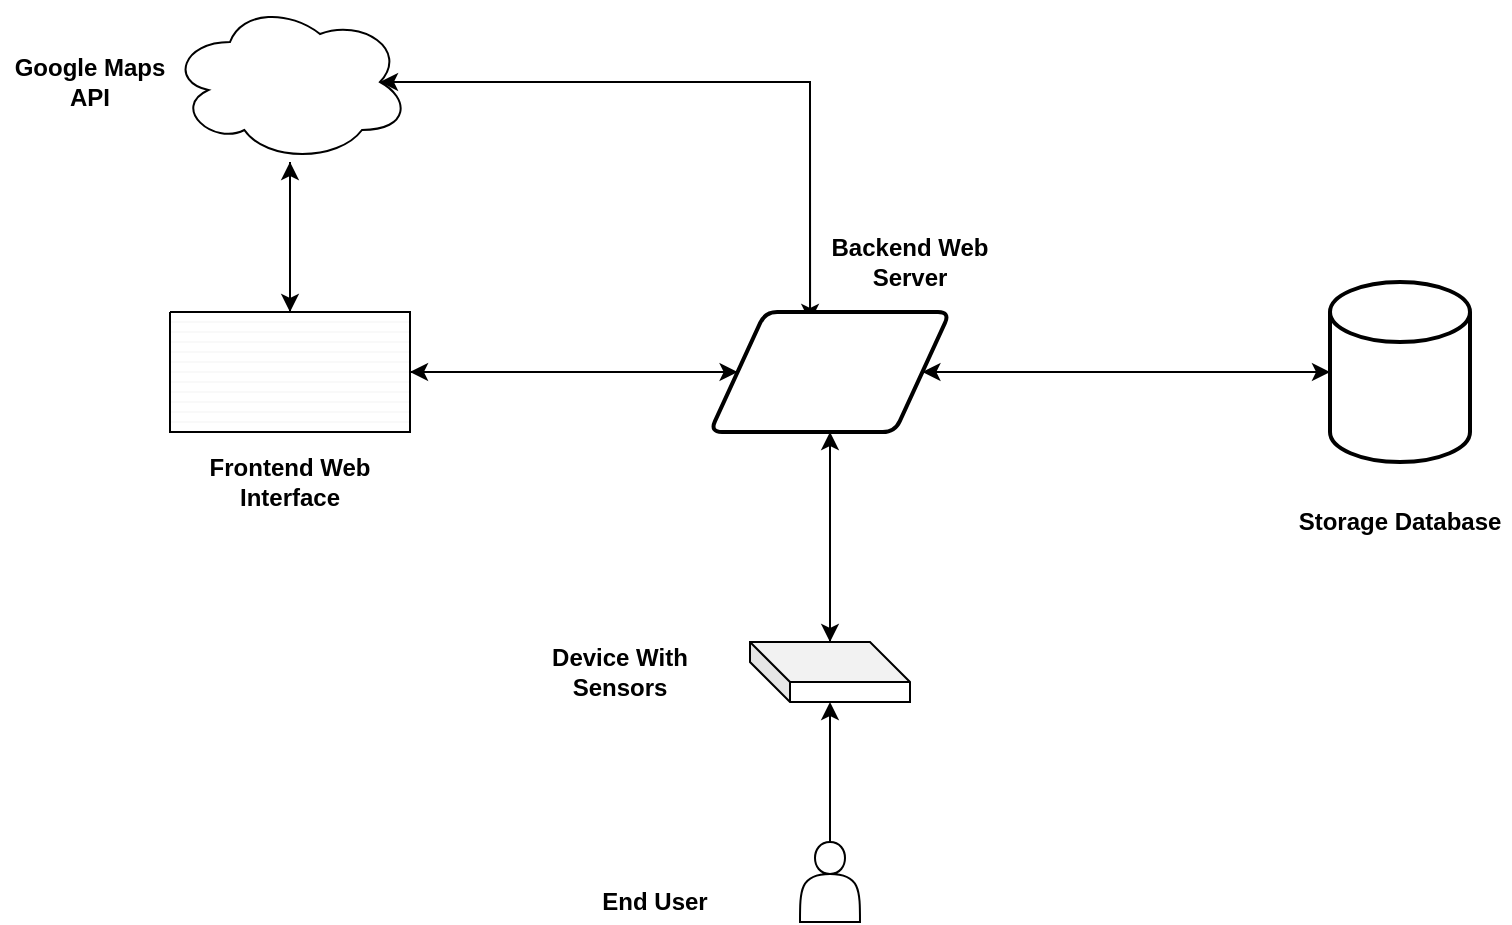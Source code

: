 <mxfile version="13.9.5" type="device" pages="2"><diagram id="xE1uJa_8n3ZGUkiEOGYP" name="Page-1"><mxGraphModel dx="600" dy="342" grid="1" gridSize="10" guides="1" tooltips="1" connect="1" arrows="1" fold="1" page="1" pageScale="1" pageWidth="850" pageHeight="1100" math="0" shadow="0"><root><mxCell id="0"/><mxCell id="1" parent="0"/><mxCell id="Gdsw4Mr_4lEXjuwx4ffg-9" style="edgeStyle=orthogonalEdgeStyle;rounded=0;orthogonalLoop=1;jettySize=auto;html=1;entryX=1;entryY=0.5;entryDx=0;entryDy=0;" edge="1" parent="1" source="Gdsw4Mr_4lEXjuwx4ffg-1" target="Gdsw4Mr_4lEXjuwx4ffg-4"><mxGeometry relative="1" as="geometry"/></mxCell><mxCell id="Gdsw4Mr_4lEXjuwx4ffg-1" value="" style="strokeWidth=2;html=1;shape=mxgraph.flowchart.database;whiteSpace=wrap;" vertex="1" parent="1"><mxGeometry x="680" y="300" width="70" height="90" as="geometry"/></mxCell><mxCell id="Gdsw4Mr_4lEXjuwx4ffg-12" style="edgeStyle=orthogonalEdgeStyle;rounded=0;orthogonalLoop=1;jettySize=auto;html=1;entryX=0.5;entryY=0;entryDx=0;entryDy=0;entryPerimeter=0;" edge="1" parent="1" source="Gdsw4Mr_4lEXjuwx4ffg-2" target="Gdsw4Mr_4lEXjuwx4ffg-3"><mxGeometry relative="1" as="geometry"/></mxCell><mxCell id="Gdsw4Mr_4lEXjuwx4ffg-16" style="edgeStyle=orthogonalEdgeStyle;rounded=0;orthogonalLoop=1;jettySize=auto;html=1;entryX=0.417;entryY=0.083;entryDx=0;entryDy=0;entryPerimeter=0;" edge="1" parent="1" source="Gdsw4Mr_4lEXjuwx4ffg-2" target="Gdsw4Mr_4lEXjuwx4ffg-4"><mxGeometry relative="1" as="geometry"/></mxCell><mxCell id="Gdsw4Mr_4lEXjuwx4ffg-2" value="" style="ellipse;shape=cloud;whiteSpace=wrap;html=1;" vertex="1" parent="1"><mxGeometry x="100" y="160" width="120" height="80" as="geometry"/></mxCell><mxCell id="Gdsw4Mr_4lEXjuwx4ffg-7" style="edgeStyle=orthogonalEdgeStyle;rounded=0;orthogonalLoop=1;jettySize=auto;html=1;" edge="1" parent="1" source="Gdsw4Mr_4lEXjuwx4ffg-3" target="Gdsw4Mr_4lEXjuwx4ffg-4"><mxGeometry relative="1" as="geometry"/></mxCell><mxCell id="Gdsw4Mr_4lEXjuwx4ffg-11" style="edgeStyle=orthogonalEdgeStyle;rounded=0;orthogonalLoop=1;jettySize=auto;html=1;entryX=0.5;entryY=1;entryDx=0;entryDy=0;entryPerimeter=0;" edge="1" parent="1" source="Gdsw4Mr_4lEXjuwx4ffg-3" target="Gdsw4Mr_4lEXjuwx4ffg-2"><mxGeometry relative="1" as="geometry"/></mxCell><mxCell id="Gdsw4Mr_4lEXjuwx4ffg-3" value="" style="verticalLabelPosition=bottom;verticalAlign=top;html=1;shape=mxgraph.basic.patternFillRect;fillStyle=hor;step=5;fillStrokeWidth=0.2;fillStrokeColor=#dddddd;" vertex="1" parent="1"><mxGeometry x="100" y="315" width="120" height="60" as="geometry"/></mxCell><mxCell id="Gdsw4Mr_4lEXjuwx4ffg-8" style="edgeStyle=orthogonalEdgeStyle;rounded=0;orthogonalLoop=1;jettySize=auto;html=1;exitX=1;exitY=0.5;exitDx=0;exitDy=0;entryX=0;entryY=0.5;entryDx=0;entryDy=0;entryPerimeter=0;" edge="1" parent="1" source="Gdsw4Mr_4lEXjuwx4ffg-4" target="Gdsw4Mr_4lEXjuwx4ffg-1"><mxGeometry relative="1" as="geometry"/></mxCell><mxCell id="Gdsw4Mr_4lEXjuwx4ffg-10" style="edgeStyle=orthogonalEdgeStyle;rounded=0;orthogonalLoop=1;jettySize=auto;html=1;entryX=1;entryY=0.5;entryDx=0;entryDy=0;entryPerimeter=0;" edge="1" parent="1" source="Gdsw4Mr_4lEXjuwx4ffg-4" target="Gdsw4Mr_4lEXjuwx4ffg-3"><mxGeometry relative="1" as="geometry"/></mxCell><mxCell id="Gdsw4Mr_4lEXjuwx4ffg-14" style="edgeStyle=orthogonalEdgeStyle;rounded=0;orthogonalLoop=1;jettySize=auto;html=1;entryX=0.875;entryY=0.5;entryDx=0;entryDy=0;entryPerimeter=0;" edge="1" parent="1" source="Gdsw4Mr_4lEXjuwx4ffg-4" target="Gdsw4Mr_4lEXjuwx4ffg-2"><mxGeometry relative="1" as="geometry"><mxPoint x="250" y="200" as="targetPoint"/><Array as="points"><mxPoint x="420" y="200"/></Array></mxGeometry></mxCell><mxCell id="Gdsw4Mr_4lEXjuwx4ffg-21" style="edgeStyle=orthogonalEdgeStyle;rounded=0;orthogonalLoop=1;jettySize=auto;html=1;" edge="1" parent="1" source="Gdsw4Mr_4lEXjuwx4ffg-4" target="Gdsw4Mr_4lEXjuwx4ffg-6"><mxGeometry relative="1" as="geometry"/></mxCell><mxCell id="Gdsw4Mr_4lEXjuwx4ffg-4" value="" style="shape=parallelogram;html=1;strokeWidth=2;perimeter=parallelogramPerimeter;whiteSpace=wrap;rounded=1;arcSize=12;size=0.23;" vertex="1" parent="1"><mxGeometry x="370" y="315" width="120" height="60" as="geometry"/></mxCell><mxCell id="Gdsw4Mr_4lEXjuwx4ffg-19" style="edgeStyle=orthogonalEdgeStyle;rounded=0;orthogonalLoop=1;jettySize=auto;html=1;" edge="1" parent="1" source="Gdsw4Mr_4lEXjuwx4ffg-5" target="Gdsw4Mr_4lEXjuwx4ffg-6"><mxGeometry relative="1" as="geometry"/></mxCell><mxCell id="Gdsw4Mr_4lEXjuwx4ffg-5" value="" style="shape=actor;whiteSpace=wrap;html=1;" vertex="1" parent="1"><mxGeometry x="415" y="580" width="30" height="40" as="geometry"/></mxCell><mxCell id="Gdsw4Mr_4lEXjuwx4ffg-17" style="edgeStyle=orthogonalEdgeStyle;rounded=0;orthogonalLoop=1;jettySize=auto;html=1;entryX=0.5;entryY=1;entryDx=0;entryDy=0;" edge="1" parent="1" source="Gdsw4Mr_4lEXjuwx4ffg-6" target="Gdsw4Mr_4lEXjuwx4ffg-4"><mxGeometry relative="1" as="geometry"/></mxCell><mxCell id="Gdsw4Mr_4lEXjuwx4ffg-6" value="" style="shape=cube;whiteSpace=wrap;html=1;boundedLbl=1;backgroundOutline=1;darkOpacity=0.05;darkOpacity2=0.1;" vertex="1" parent="1"><mxGeometry x="390" y="480" width="80" height="30" as="geometry"/></mxCell><mxCell id="Gdsw4Mr_4lEXjuwx4ffg-22" value="&lt;b&gt;Frontend Web Interface&lt;/b&gt;" style="text;html=1;strokeColor=none;fillColor=none;align=center;verticalAlign=middle;whiteSpace=wrap;rounded=0;" vertex="1" parent="1"><mxGeometry x="105" y="390" width="110" height="20" as="geometry"/></mxCell><mxCell id="Gdsw4Mr_4lEXjuwx4ffg-23" value="&lt;b&gt;Google Maps API&lt;/b&gt;" style="text;html=1;strokeColor=none;fillColor=none;align=center;verticalAlign=middle;whiteSpace=wrap;rounded=0;" vertex="1" parent="1"><mxGeometry x="15" y="190" width="90" height="20" as="geometry"/></mxCell><mxCell id="Gdsw4Mr_4lEXjuwx4ffg-24" value="&lt;b&gt;Backend Web Server&lt;/b&gt;" style="text;html=1;strokeColor=none;fillColor=none;align=center;verticalAlign=middle;whiteSpace=wrap;rounded=0;" vertex="1" parent="1"><mxGeometry x="420" y="280" width="100" height="20" as="geometry"/></mxCell><mxCell id="Gdsw4Mr_4lEXjuwx4ffg-25" value="&lt;b&gt;Storage Database&lt;/b&gt;" style="text;html=1;strokeColor=none;fillColor=none;align=center;verticalAlign=middle;whiteSpace=wrap;rounded=0;" vertex="1" parent="1"><mxGeometry x="660" y="410" width="110" height="20" as="geometry"/></mxCell><mxCell id="Gdsw4Mr_4lEXjuwx4ffg-26" value="&lt;b&gt;Device With Sensors&lt;/b&gt;" style="text;html=1;strokeColor=none;fillColor=none;align=center;verticalAlign=middle;whiteSpace=wrap;rounded=0;" vertex="1" parent="1"><mxGeometry x="280" y="485" width="90" height="20" as="geometry"/></mxCell><mxCell id="Gdsw4Mr_4lEXjuwx4ffg-28" value="&lt;b&gt;End User&lt;/b&gt;" style="text;html=1;strokeColor=none;fillColor=none;align=center;verticalAlign=middle;whiteSpace=wrap;rounded=0;" vertex="1" parent="1"><mxGeometry x="300" y="600" width="85" height="20" as="geometry"/></mxCell></root></mxGraphModel></diagram><diagram id="cZSDdrYBiISE3f4Knu68" name="Page-2"><mxGraphModel dx="600" dy="342" grid="1" gridSize="10" guides="1" tooltips="1" connect="1" arrows="1" fold="1" page="1" pageScale="1" pageWidth="850" pageHeight="1100" math="0" shadow="0"><root><mxCell id="V2am4KMMCzOpdeW8Uzi9-0"/><mxCell id="V2am4KMMCzOpdeW8Uzi9-1" parent="V2am4KMMCzOpdeW8Uzi9-0"/><mxCell id="V2am4KMMCzOpdeW8Uzi9-46" style="edgeStyle=orthogonalEdgeStyle;rounded=0;orthogonalLoop=1;jettySize=auto;html=1;entryX=0.5;entryY=0;entryDx=0;entryDy=0;entryPerimeter=0;" edge="1" parent="V2am4KMMCzOpdeW8Uzi9-1" source="V2am4KMMCzOpdeW8Uzi9-44" target="V2am4KMMCzOpdeW8Uzi9-9"><mxGeometry relative="1" as="geometry"/></mxCell><mxCell id="V2am4KMMCzOpdeW8Uzi9-44" value="" style="rounded=1;whiteSpace=wrap;html=1;absoluteArcSize=1;arcSize=14;strokeWidth=2;" vertex="1" parent="V2am4KMMCzOpdeW8Uzi9-1"><mxGeometry x="325.75" y="307.5" width="148.5" height="65" as="geometry"/></mxCell><mxCell id="V2am4KMMCzOpdeW8Uzi9-30" style="edgeStyle=orthogonalEdgeStyle;rounded=0;orthogonalLoop=1;jettySize=auto;html=1;entryX=1;entryY=0.5;entryDx=0;entryDy=0;" edge="1" parent="V2am4KMMCzOpdeW8Uzi9-1" source="V2am4KMMCzOpdeW8Uzi9-17" target="V2am4KMMCzOpdeW8Uzi9-4"><mxGeometry relative="1" as="geometry"><Array as="points"><mxPoint x="693" y="190"/></Array></mxGeometry></mxCell><mxCell id="V2am4KMMCzOpdeW8Uzi9-17" value="" style="rounded=1;whiteSpace=wrap;html=1;absoluteArcSize=1;arcSize=14;strokeWidth=2;" vertex="1" parent="V2am4KMMCzOpdeW8Uzi9-1"><mxGeometry x="630" y="300" width="125" height="80" as="geometry"/></mxCell><mxCell id="V2am4KMMCzOpdeW8Uzi9-14" value="&lt;b&gt;Update Device location in web interface&lt;/b&gt;" style="text;html=1;strokeColor=none;fillColor=none;align=center;verticalAlign=middle;whiteSpace=wrap;rounded=0;" vertex="1" parent="V2am4KMMCzOpdeW8Uzi9-1"><mxGeometry x="632.5" y="330" width="120" height="20" as="geometry"/></mxCell><mxCell id="V2am4KMMCzOpdeW8Uzi9-29" style="edgeStyle=orthogonalEdgeStyle;rounded=0;orthogonalLoop=1;jettySize=auto;html=1;entryX=0.5;entryY=1;entryDx=0;entryDy=0;" edge="1" parent="V2am4KMMCzOpdeW8Uzi9-1" source="V2am4KMMCzOpdeW8Uzi9-15" target="V2am4KMMCzOpdeW8Uzi9-17"><mxGeometry relative="1" as="geometry"/></mxCell><mxCell id="V2am4KMMCzOpdeW8Uzi9-15" value="" style="strokeWidth=2;html=1;shape=mxgraph.flowchart.stored_data;whiteSpace=wrap;" vertex="1" parent="V2am4KMMCzOpdeW8Uzi9-1"><mxGeometry x="627.5" y="455" width="130" height="70" as="geometry"/></mxCell><mxCell id="V2am4KMMCzOpdeW8Uzi9-16" value="&lt;b&gt;Save new device location to database&lt;/b&gt;" style="text;html=1;strokeColor=none;fillColor=none;align=center;verticalAlign=middle;whiteSpace=wrap;rounded=0;" vertex="1" parent="V2am4KMMCzOpdeW8Uzi9-1"><mxGeometry x="640" y="475" width="105" height="30" as="geometry"/></mxCell><mxCell id="V2am4KMMCzOpdeW8Uzi9-21" value="" style="group" vertex="1" connectable="0" parent="V2am4KMMCzOpdeW8Uzi9-1"><mxGeometry x="292.5" y="140" width="215" height="80" as="geometry"/></mxCell><mxCell id="V2am4KMMCzOpdeW8Uzi9-4" value="" style="shape=parallelogram;html=1;strokeWidth=2;perimeter=parallelogramPerimeter;whiteSpace=wrap;rounded=1;arcSize=21;size=0.122;" vertex="1" parent="V2am4KMMCzOpdeW8Uzi9-21"><mxGeometry y="10" width="215" height="80" as="geometry"/></mxCell><mxCell id="V2am4KMMCzOpdeW8Uzi9-6" value="&lt;b&gt;Send current location and shock information from device to Backend web server&lt;/b&gt;" style="text;html=1;strokeColor=none;fillColor=none;align=center;verticalAlign=middle;whiteSpace=wrap;rounded=0;" vertex="1" parent="V2am4KMMCzOpdeW8Uzi9-21"><mxGeometry x="32.5" y="30" width="150" height="40" as="geometry"/></mxCell><mxCell id="V2am4KMMCzOpdeW8Uzi9-22" value="" style="group" vertex="1" connectable="0" parent="V2am4KMMCzOpdeW8Uzi9-1"><mxGeometry x="370" y="10" width="60" height="60" as="geometry"/></mxCell><mxCell id="V2am4KMMCzOpdeW8Uzi9-2" value="" style="strokeWidth=2;html=1;shape=mxgraph.flowchart.start_2;whiteSpace=wrap;" vertex="1" parent="V2am4KMMCzOpdeW8Uzi9-22"><mxGeometry width="60" height="60" as="geometry"/></mxCell><mxCell id="V2am4KMMCzOpdeW8Uzi9-3" value="&lt;b&gt;Start&lt;/b&gt;" style="text;html=1;strokeColor=none;fillColor=none;align=center;verticalAlign=middle;whiteSpace=wrap;rounded=0;" vertex="1" parent="V2am4KMMCzOpdeW8Uzi9-22"><mxGeometry x="10" y="20" width="40" height="20" as="geometry"/></mxCell><mxCell id="V2am4KMMCzOpdeW8Uzi9-24" value="" style="group" vertex="1" connectable="0" parent="V2am4KMMCzOpdeW8Uzi9-1"><mxGeometry x="340" y="440" width="120" height="100" as="geometry"/></mxCell><mxCell id="V2am4KMMCzOpdeW8Uzi9-9" value="" style="strokeWidth=2;html=1;shape=mxgraph.flowchart.decision;whiteSpace=wrap;" vertex="1" parent="V2am4KMMCzOpdeW8Uzi9-24"><mxGeometry width="120" height="100" as="geometry"/></mxCell><mxCell id="V2am4KMMCzOpdeW8Uzi9-10" value="&lt;b&gt;Is there a crash?&lt;/b&gt;" style="text;html=1;strokeColor=none;fillColor=none;align=center;verticalAlign=middle;whiteSpace=wrap;rounded=0;" vertex="1" parent="V2am4KMMCzOpdeW8Uzi9-24"><mxGeometry x="14" y="30" width="90" height="40" as="geometry"/></mxCell><mxCell id="V2am4KMMCzOpdeW8Uzi9-31" style="edgeStyle=orthogonalEdgeStyle;rounded=0;orthogonalLoop=1;jettySize=auto;html=1;entryX=0;entryY=0.5;entryDx=0;entryDy=0;entryPerimeter=0;" edge="1" parent="V2am4KMMCzOpdeW8Uzi9-1" target="V2am4KMMCzOpdeW8Uzi9-15"><mxGeometry relative="1" as="geometry"><mxPoint x="460" y="490" as="sourcePoint"/></mxGeometry></mxCell><mxCell id="V2am4KMMCzOpdeW8Uzi9-32" value="&lt;b&gt;No&lt;/b&gt;" style="text;html=1;strokeColor=none;fillColor=none;align=center;verticalAlign=middle;whiteSpace=wrap;rounded=0;" vertex="1" parent="V2am4KMMCzOpdeW8Uzi9-1"><mxGeometry x="470" y="470" width="40" height="20" as="geometry"/></mxCell><mxCell id="V2am4KMMCzOpdeW8Uzi9-33" style="edgeStyle=orthogonalEdgeStyle;rounded=0;orthogonalLoop=1;jettySize=auto;html=1;entryX=0.5;entryY=0;entryDx=0;entryDy=0;" edge="1" parent="V2am4KMMCzOpdeW8Uzi9-1" source="V2am4KMMCzOpdeW8Uzi9-2" target="V2am4KMMCzOpdeW8Uzi9-4"><mxGeometry relative="1" as="geometry"/></mxCell><mxCell id="V2am4KMMCzOpdeW8Uzi9-41" value="" style="group" vertex="1" connectable="0" parent="V2am4KMMCzOpdeW8Uzi9-1"><mxGeometry x="90" y="455" width="140" height="95" as="geometry"/></mxCell><mxCell id="V2am4KMMCzOpdeW8Uzi9-40" value="" style="strokeWidth=2;html=1;shape=mxgraph.flowchart.multi-document;whiteSpace=wrap;" vertex="1" parent="V2am4KMMCzOpdeW8Uzi9-41"><mxGeometry width="140" height="95" as="geometry"/></mxCell><mxCell id="V2am4KMMCzOpdeW8Uzi9-36" value="&lt;b&gt;Get all hospital locations from Database&lt;/b&gt;" style="text;html=1;strokeColor=none;fillColor=none;align=center;verticalAlign=middle;whiteSpace=wrap;rounded=0;" vertex="1" parent="V2am4KMMCzOpdeW8Uzi9-41"><mxGeometry x="10" y="37.5" width="105" height="20" as="geometry"/></mxCell><mxCell id="V2am4KMMCzOpdeW8Uzi9-53" style="edgeStyle=orthogonalEdgeStyle;rounded=0;orthogonalLoop=1;jettySize=auto;html=1;entryX=0;entryY=0.5;entryDx=0;entryDy=0;" edge="1" parent="V2am4KMMCzOpdeW8Uzi9-1" source="V2am4KMMCzOpdeW8Uzi9-42" target="V2am4KMMCzOpdeW8Uzi9-52"><mxGeometry relative="1" as="geometry"/></mxCell><mxCell id="V2am4KMMCzOpdeW8Uzi9-42" value="" style="verticalLabelPosition=bottom;verticalAlign=top;html=1;shape=process;whiteSpace=wrap;rounded=1;size=0.14;arcSize=6;" vertex="1" parent="V2am4KMMCzOpdeW8Uzi9-1"><mxGeometry x="70" y="626" width="180" height="80" as="geometry"/></mxCell><mxCell id="V2am4KMMCzOpdeW8Uzi9-43" value="&lt;b&gt;Calculate distance to all hospitals and find shortest distance&lt;/b&gt;" style="text;html=1;strokeColor=none;fillColor=none;align=center;verticalAlign=middle;whiteSpace=wrap;rounded=0;" vertex="1" parent="V2am4KMMCzOpdeW8Uzi9-1"><mxGeometry x="105" y="641" width="110" height="50" as="geometry"/></mxCell><mxCell id="V2am4KMMCzOpdeW8Uzi9-12" value="&lt;b&gt;Backend Web Server analyses Data&lt;/b&gt;" style="text;html=1;strokeColor=none;fillColor=none;align=center;verticalAlign=middle;whiteSpace=wrap;rounded=0;" vertex="1" parent="V2am4KMMCzOpdeW8Uzi9-1"><mxGeometry x="339" y="330" width="120" height="20" as="geometry"/></mxCell><mxCell id="V2am4KMMCzOpdeW8Uzi9-45" style="edgeStyle=orthogonalEdgeStyle;rounded=0;orthogonalLoop=1;jettySize=auto;html=1;entryX=0.5;entryY=0;entryDx=0;entryDy=0;" edge="1" parent="V2am4KMMCzOpdeW8Uzi9-1" source="V2am4KMMCzOpdeW8Uzi9-4" target="V2am4KMMCzOpdeW8Uzi9-44"><mxGeometry relative="1" as="geometry"/></mxCell><mxCell id="V2am4KMMCzOpdeW8Uzi9-47" style="edgeStyle=orthogonalEdgeStyle;rounded=0;orthogonalLoop=1;jettySize=auto;html=1;entryX=1;entryY=0.368;entryDx=0;entryDy=0;entryPerimeter=0;" edge="1" parent="V2am4KMMCzOpdeW8Uzi9-1" source="V2am4KMMCzOpdeW8Uzi9-9" target="V2am4KMMCzOpdeW8Uzi9-40"><mxGeometry relative="1" as="geometry"/></mxCell><mxCell id="V2am4KMMCzOpdeW8Uzi9-49" style="edgeStyle=orthogonalEdgeStyle;rounded=0;orthogonalLoop=1;jettySize=auto;html=1;entryX=0.5;entryY=0;entryDx=0;entryDy=0;exitX=0.5;exitY=0.88;exitDx=0;exitDy=0;exitPerimeter=0;" edge="1" parent="V2am4KMMCzOpdeW8Uzi9-1" source="V2am4KMMCzOpdeW8Uzi9-40" target="V2am4KMMCzOpdeW8Uzi9-42"><mxGeometry relative="1" as="geometry"/></mxCell><mxCell id="V2am4KMMCzOpdeW8Uzi9-50" value="&lt;b&gt;Yes&lt;/b&gt;" style="text;html=1;strokeColor=none;fillColor=none;align=center;verticalAlign=middle;whiteSpace=wrap;rounded=0;" vertex="1" parent="V2am4KMMCzOpdeW8Uzi9-1"><mxGeometry x="293" y="470" width="40" height="20" as="geometry"/></mxCell><mxCell id="V2am4KMMCzOpdeW8Uzi9-55" style="edgeStyle=orthogonalEdgeStyle;rounded=0;orthogonalLoop=1;jettySize=auto;html=1;entryX=0;entryY=0.5;entryDx=0;entryDy=0;entryPerimeter=0;" edge="1" parent="V2am4KMMCzOpdeW8Uzi9-1" source="V2am4KMMCzOpdeW8Uzi9-51" target="V2am4KMMCzOpdeW8Uzi9-54"><mxGeometry relative="1" as="geometry"/></mxCell><mxCell id="V2am4KMMCzOpdeW8Uzi9-51" value="" style="verticalLabelPosition=bottom;verticalAlign=top;html=1;strokeWidth=2;shape=mxgraph.arrows2.arrow;dy=0.27;dx=45.66;notch=0;" vertex="1" parent="V2am4KMMCzOpdeW8Uzi9-1"><mxGeometry x="340" y="615.5" width="150" height="101" as="geometry"/></mxCell><mxCell id="V2am4KMMCzOpdeW8Uzi9-52" value="&lt;b&gt;Send location of accident to nearest hospital&lt;/b&gt;" style="text;html=1;strokeColor=none;fillColor=none;align=center;verticalAlign=middle;whiteSpace=wrap;rounded=0;" vertex="1" parent="V2am4KMMCzOpdeW8Uzi9-1"><mxGeometry x="340" y="656" width="121" height="20" as="geometry"/></mxCell><mxCell id="V2am4KMMCzOpdeW8Uzi9-54" value="" style="strokeWidth=2;html=1;shape=mxgraph.flowchart.terminator;whiteSpace=wrap;" vertex="1" parent="V2am4KMMCzOpdeW8Uzi9-1"><mxGeometry x="610" y="644" width="70" height="44" as="geometry"/></mxCell><mxCell id="V2am4KMMCzOpdeW8Uzi9-56" value="&lt;b&gt;Stop&lt;/b&gt;" style="text;html=1;strokeColor=none;fillColor=none;align=center;verticalAlign=middle;whiteSpace=wrap;rounded=0;" vertex="1" parent="V2am4KMMCzOpdeW8Uzi9-1"><mxGeometry x="617.5" y="652" width="55" height="24" as="geometry"/></mxCell></root></mxGraphModel></diagram></mxfile>